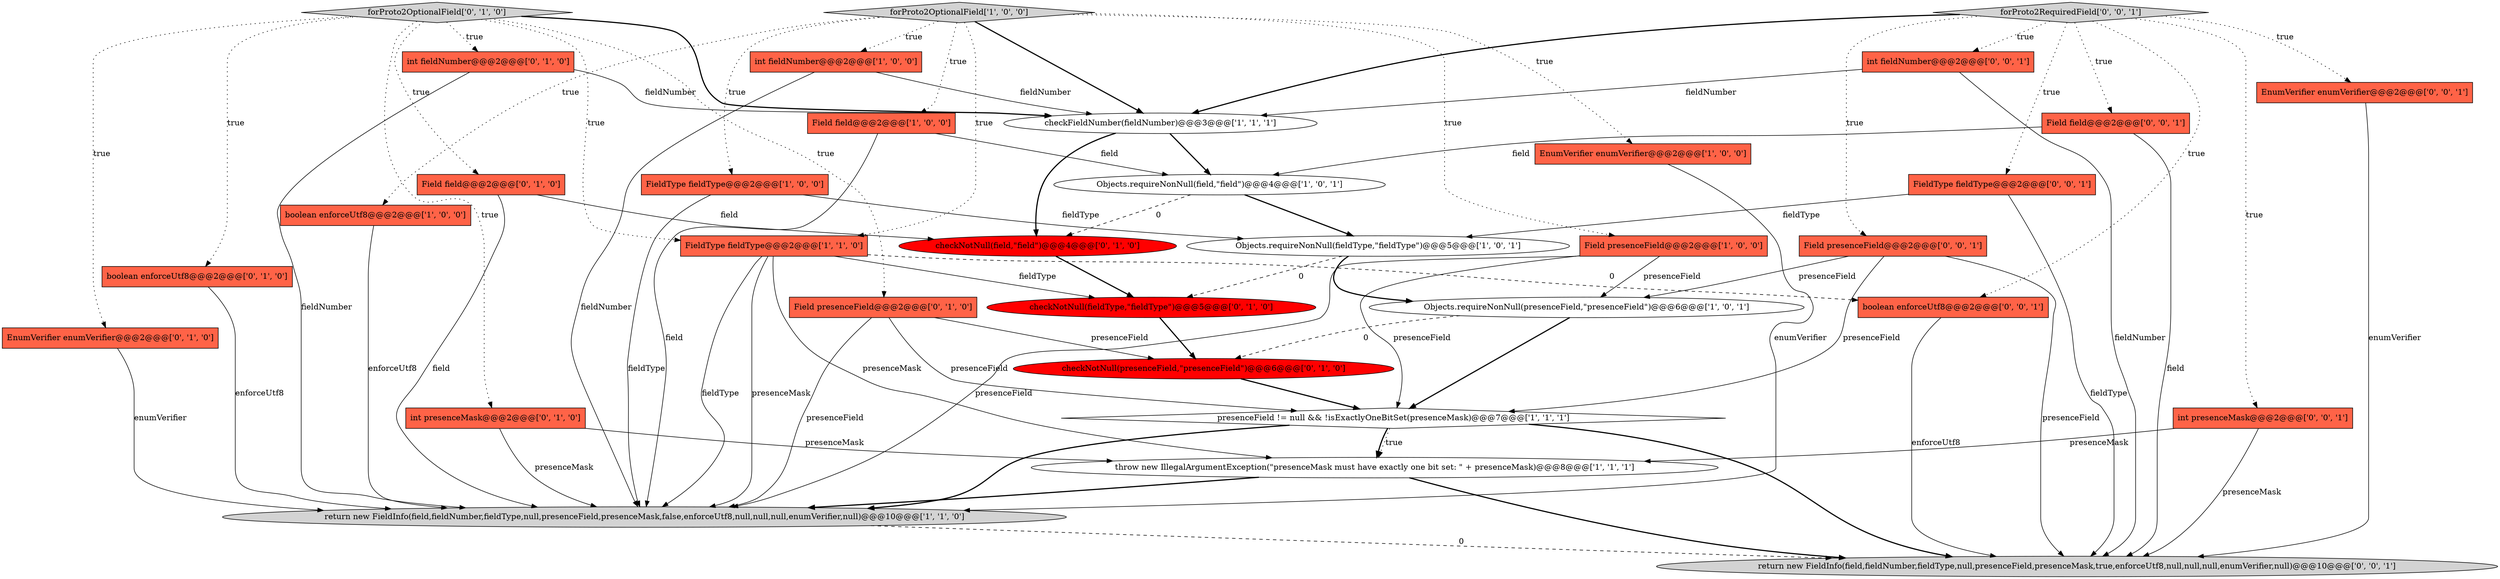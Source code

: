 digraph {
1 [style = filled, label = "presenceField != null && !isExactlyOneBitSet(presenceMask)@@@7@@@['1', '1', '1']", fillcolor = white, shape = diamond image = "AAA0AAABBB1BBB"];
32 [style = filled, label = "EnumVerifier enumVerifier@@@2@@@['0', '0', '1']", fillcolor = tomato, shape = box image = "AAA0AAABBB3BBB"];
30 [style = filled, label = "Field presenceField@@@2@@@['0', '0', '1']", fillcolor = tomato, shape = box image = "AAA0AAABBB3BBB"];
3 [style = filled, label = "Objects.requireNonNull(field,\"field\")@@@4@@@['1', '0', '1']", fillcolor = white, shape = ellipse image = "AAA0AAABBB1BBB"];
14 [style = filled, label = "FieldType fieldType@@@2@@@['1', '1', '0']", fillcolor = tomato, shape = box image = "AAA0AAABBB1BBB"];
33 [style = filled, label = "boolean enforceUtf8@@@2@@@['0', '0', '1']", fillcolor = tomato, shape = box image = "AAA0AAABBB3BBB"];
20 [style = filled, label = "Field presenceField@@@2@@@['0', '1', '0']", fillcolor = tomato, shape = box image = "AAA0AAABBB2BBB"];
22 [style = filled, label = "checkNotNull(field,\"field\")@@@4@@@['0', '1', '0']", fillcolor = red, shape = ellipse image = "AAA1AAABBB2BBB"];
18 [style = filled, label = "boolean enforceUtf8@@@2@@@['0', '1', '0']", fillcolor = tomato, shape = box image = "AAA0AAABBB2BBB"];
29 [style = filled, label = "FieldType fieldType@@@2@@@['0', '0', '1']", fillcolor = tomato, shape = box image = "AAA0AAABBB3BBB"];
2 [style = filled, label = "EnumVerifier enumVerifier@@@2@@@['1', '0', '0']", fillcolor = tomato, shape = box image = "AAA0AAABBB1BBB"];
8 [style = filled, label = "boolean enforceUtf8@@@2@@@['1', '0', '0']", fillcolor = tomato, shape = box image = "AAA0AAABBB1BBB"];
9 [style = filled, label = "Field field@@@2@@@['1', '0', '0']", fillcolor = tomato, shape = box image = "AAA0AAABBB1BBB"];
13 [style = filled, label = "return new FieldInfo(field,fieldNumber,fieldType,null,presenceField,presenceMask,false,enforceUtf8,null,null,null,enumVerifier,null)@@@10@@@['1', '1', '0']", fillcolor = lightgray, shape = ellipse image = "AAA0AAABBB1BBB"];
24 [style = filled, label = "checkNotNull(presenceField,\"presenceField\")@@@6@@@['0', '1', '0']", fillcolor = red, shape = ellipse image = "AAA1AAABBB2BBB"];
15 [style = filled, label = "checkNotNull(fieldType,\"fieldType\")@@@5@@@['0', '1', '0']", fillcolor = red, shape = ellipse image = "AAA1AAABBB2BBB"];
5 [style = filled, label = "FieldType fieldType@@@2@@@['1', '0', '0']", fillcolor = tomato, shape = box image = "AAA0AAABBB1BBB"];
10 [style = filled, label = "Objects.requireNonNull(fieldType,\"fieldType\")@@@5@@@['1', '0', '1']", fillcolor = white, shape = ellipse image = "AAA0AAABBB1BBB"];
12 [style = filled, label = "forProto2OptionalField['1', '0', '0']", fillcolor = lightgray, shape = diamond image = "AAA0AAABBB1BBB"];
21 [style = filled, label = "Field field@@@2@@@['0', '1', '0']", fillcolor = tomato, shape = box image = "AAA0AAABBB2BBB"];
11 [style = filled, label = "Field presenceField@@@2@@@['1', '0', '0']", fillcolor = tomato, shape = box image = "AAA0AAABBB1BBB"];
7 [style = filled, label = "int fieldNumber@@@2@@@['1', '0', '0']", fillcolor = tomato, shape = box image = "AAA0AAABBB1BBB"];
23 [style = filled, label = "forProto2OptionalField['0', '1', '0']", fillcolor = lightgray, shape = diamond image = "AAA0AAABBB2BBB"];
27 [style = filled, label = "int presenceMask@@@2@@@['0', '0', '1']", fillcolor = tomato, shape = box image = "AAA0AAABBB3BBB"];
6 [style = filled, label = "throw new IllegalArgumentException(\"presenceMask must have exactly one bit set: \" + presenceMask)@@@8@@@['1', '1', '1']", fillcolor = white, shape = ellipse image = "AAA0AAABBB1BBB"];
19 [style = filled, label = "int presenceMask@@@2@@@['0', '1', '0']", fillcolor = tomato, shape = box image = "AAA0AAABBB2BBB"];
25 [style = filled, label = "int fieldNumber@@@2@@@['0', '0', '1']", fillcolor = tomato, shape = box image = "AAA0AAABBB3BBB"];
17 [style = filled, label = "int fieldNumber@@@2@@@['0', '1', '0']", fillcolor = tomato, shape = box image = "AAA0AAABBB2BBB"];
16 [style = filled, label = "EnumVerifier enumVerifier@@@2@@@['0', '1', '0']", fillcolor = tomato, shape = box image = "AAA0AAABBB2BBB"];
31 [style = filled, label = "Field field@@@2@@@['0', '0', '1']", fillcolor = tomato, shape = box image = "AAA0AAABBB3BBB"];
0 [style = filled, label = "Objects.requireNonNull(presenceField,\"presenceField\")@@@6@@@['1', '0', '1']", fillcolor = white, shape = ellipse image = "AAA0AAABBB1BBB"];
28 [style = filled, label = "forProto2RequiredField['0', '0', '1']", fillcolor = lightgray, shape = diamond image = "AAA0AAABBB3BBB"];
4 [style = filled, label = "checkFieldNumber(fieldNumber)@@@3@@@['1', '1', '1']", fillcolor = white, shape = ellipse image = "AAA0AAABBB1BBB"];
26 [style = filled, label = "return new FieldInfo(field,fieldNumber,fieldType,null,presenceField,presenceMask,true,enforceUtf8,null,null,null,enumVerifier,null)@@@10@@@['0', '0', '1']", fillcolor = lightgray, shape = ellipse image = "AAA0AAABBB3BBB"];
14->15 [style = solid, label="fieldType"];
23->16 [style = dotted, label="true"];
10->15 [style = dashed, label="0"];
4->3 [style = bold, label=""];
31->26 [style = solid, label="field"];
16->13 [style = solid, label="enumVerifier"];
28->31 [style = dotted, label="true"];
17->13 [style = solid, label="fieldNumber"];
22->15 [style = bold, label=""];
6->26 [style = bold, label=""];
2->13 [style = solid, label="enumVerifier"];
31->3 [style = solid, label="field"];
9->3 [style = solid, label="field"];
30->1 [style = solid, label="presenceField"];
12->8 [style = dotted, label="true"];
21->13 [style = solid, label="field"];
27->26 [style = solid, label="presenceMask"];
28->33 [style = dotted, label="true"];
28->25 [style = dotted, label="true"];
19->13 [style = solid, label="presenceMask"];
11->0 [style = solid, label="presenceField"];
12->2 [style = dotted, label="true"];
30->26 [style = solid, label="presenceField"];
23->21 [style = dotted, label="true"];
23->4 [style = bold, label=""];
29->10 [style = solid, label="fieldType"];
3->22 [style = dashed, label="0"];
32->26 [style = solid, label="enumVerifier"];
23->19 [style = dotted, label="true"];
1->26 [style = bold, label=""];
25->4 [style = solid, label="fieldNumber"];
7->13 [style = solid, label="fieldNumber"];
14->33 [style = dashed, label="0"];
13->26 [style = dashed, label="0"];
20->13 [style = solid, label="presenceField"];
1->13 [style = bold, label=""];
29->26 [style = solid, label="fieldType"];
14->13 [style = solid, label="presenceMask"];
20->1 [style = solid, label="presenceField"];
12->11 [style = dotted, label="true"];
28->29 [style = dotted, label="true"];
11->1 [style = solid, label="presenceField"];
3->10 [style = bold, label=""];
12->14 [style = dotted, label="true"];
23->14 [style = dotted, label="true"];
23->20 [style = dotted, label="true"];
28->30 [style = dotted, label="true"];
1->6 [style = bold, label=""];
28->32 [style = dotted, label="true"];
25->26 [style = solid, label="fieldNumber"];
23->18 [style = dotted, label="true"];
12->4 [style = bold, label=""];
7->4 [style = solid, label="fieldNumber"];
12->5 [style = dotted, label="true"];
5->10 [style = solid, label="fieldType"];
11->13 [style = solid, label="presenceField"];
17->4 [style = solid, label="fieldNumber"];
18->13 [style = solid, label="enforceUtf8"];
0->1 [style = bold, label=""];
10->0 [style = bold, label=""];
6->13 [style = bold, label=""];
21->22 [style = solid, label="field"];
14->13 [style = solid, label="fieldType"];
15->24 [style = bold, label=""];
30->0 [style = solid, label="presenceField"];
0->24 [style = dashed, label="0"];
1->6 [style = dotted, label="true"];
28->27 [style = dotted, label="true"];
5->13 [style = solid, label="fieldType"];
20->24 [style = solid, label="presenceField"];
14->6 [style = solid, label="presenceMask"];
24->1 [style = bold, label=""];
12->7 [style = dotted, label="true"];
23->17 [style = dotted, label="true"];
8->13 [style = solid, label="enforceUtf8"];
9->13 [style = solid, label="field"];
4->22 [style = bold, label=""];
33->26 [style = solid, label="enforceUtf8"];
28->4 [style = bold, label=""];
12->9 [style = dotted, label="true"];
27->6 [style = solid, label="presenceMask"];
19->6 [style = solid, label="presenceMask"];
}
